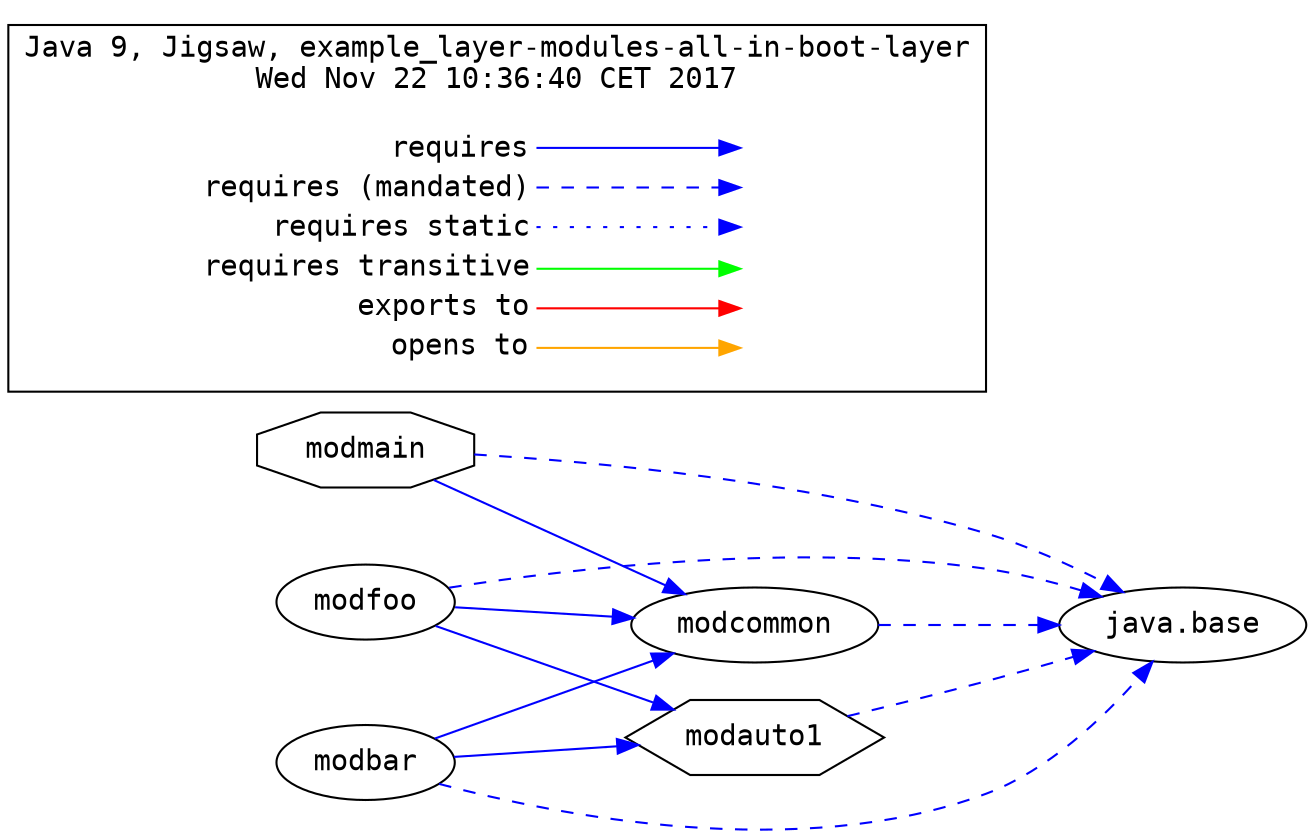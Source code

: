 # Created by depvis.JigsawDepVisualizer on Wed Nov 22 10:36:40 CET 2017
digraph Java9_Dependency_Visualizer {
modbar[fontname="Consolas",shape="ellipse",label="modbar"];
modcommon[fontname="Consolas",shape="ellipse",label="modcommon"];
modauto1[fontname="Consolas",shape="hexagon",label="modauto1"];
java_base[fontname="Consolas",shape="ellipse",label="java.base"];
modfoo[fontname="Consolas",shape="ellipse",label="modfoo"];
modmain[fontname="Consolas",shape="octagon",label="modmain"];
modbar -> modcommon[color="#0000ff",fontname="Consolas",fontcolor="#0000ff",weight="8"]
modbar -> modauto1[color="#0000ff",fontname="Consolas",fontcolor="#0000ff",weight="8"]
modbar -> java_base[color="#0000ff",fontname="Consolas",fontcolor="#0000ff",style="dashed",weight="16"]
modauto1 -> java_base[color="#0000ff",fontname="Consolas",fontcolor="#0000ff",style="dashed",weight="16"]
modcommon -> java_base[color="#0000ff",fontname="Consolas",fontcolor="#0000ff",style="dashed",weight="16"]
modfoo -> modcommon[color="#0000ff",fontname="Consolas",fontcolor="#0000ff",weight="8"]
modfoo -> modauto1[color="#0000ff",fontname="Consolas",fontcolor="#0000ff",weight="8"]
modfoo -> java_base[color="#0000ff",fontname="Consolas",fontcolor="#0000ff",style="dashed",weight="16"]
modmain -> modcommon[color="#0000ff",fontname="Consolas",fontcolor="#0000ff",weight="8"]
modmain -> java_base[color="#0000ff",fontname="Consolas",fontcolor="#0000ff",style="dashed",weight="16"]
rankdir=LR
node [shape=plaintext]
subgraph cluster_01 { 
  label = "Java 9, Jigsaw, example_layer-modules-all-in-boot-layer
Wed Nov 22 10:36:40 CET 2017"
  fontname="Consolas"
  key [label=<<table border="0" cellpadding="2" cellspacing="0" cellborder="0">
    <tr><td align="right" port="i1">requires</td></tr>
    <tr><td align="right" port="i2">requires (mandated)</td></tr>
    <tr><td align="right" port="i3">requires static</td></tr>
    <tr><td align="right" port="i4">requires transitive</td></tr>
    <tr><td align="right" port="i5">exports to</td></tr>
    <tr><td align="right" port="i6">opens to</td></tr>
    </table>>,fontname="Consolas"]
  key2 [label=<<table border="0" cellpadding="2" cellspacing="0" cellborder="0">
    <tr><td port="i1">&nbsp;</td></tr>
    <tr><td port="i2">&nbsp;</td></tr>
    <tr><td port="i3">&nbsp;</td></tr>
    <tr><td port="i4">&nbsp;</td></tr>
    <tr><td port="i5">&nbsp;</td></tr>
    <tr><td port="i6">&nbsp;</td></tr>
    </table>>,fontname="Consolas"]
  key:i1:e -> key2:i1:w [color=BLUE]
  key:i2:e -> key2:i2:w [color=BLUE, style=dashed]
  key:i3:e -> key2:i3:w [color=BLUE, style=dotted]
  key:i4:e -> key2:i4:w [color=GREEN]
  key:i5:e -> key2:i5:w [color=RED]
  key:i6:e -> key2:i6:w [color=ORANGE]
}
}
